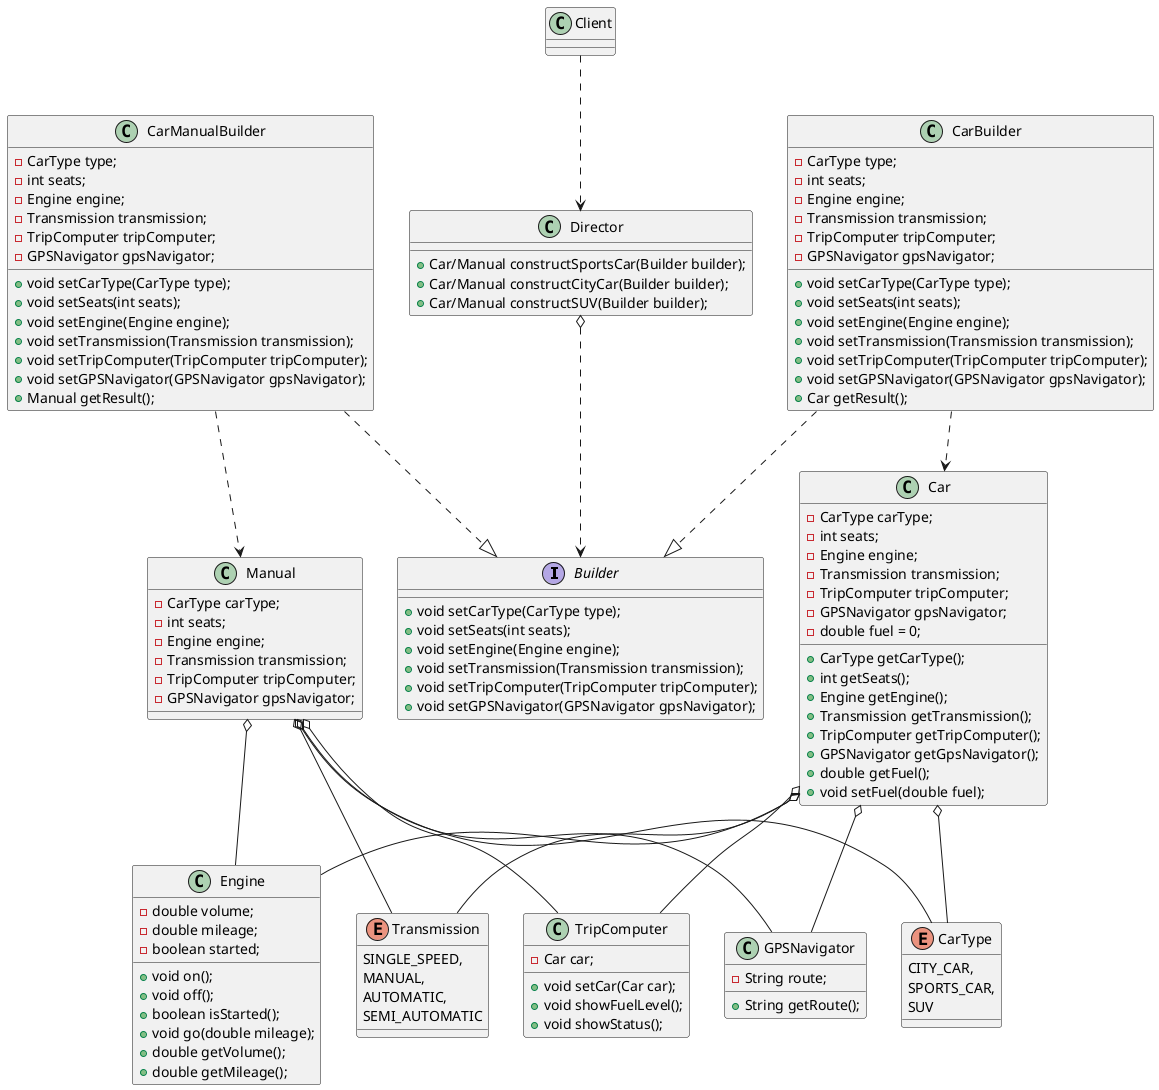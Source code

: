 @startuml
/'分步制造汽车'/
/'建造者'/
interface Builder {
  + void setCarType(CarType type);
  + void setSeats(int seats);
  + void setEngine(Engine engine);
  + void setTransmission(Transmission transmission);
  + void setTripComputer(TripComputer tripComputer);
  + void setGPSNavigator(GPSNavigator gpsNavigator);
}
class CarBuilder{
  - CarType type;
  - int seats;
  - Engine engine;
  - Transmission transmission;
  - TripComputer tripComputer;
  - GPSNavigator gpsNavigator;

  + void setCarType(CarType type);
  + void setSeats(int seats);
  + void setEngine(Engine engine);
  + void setTransmission(Transmission transmission);
  + void setTripComputer(TripComputer tripComputer);
  + void setGPSNavigator(GPSNavigator gpsNavigator);
  + Car getResult();
}
class CarManualBuilder{
  - CarType type;
  - int seats;
  - Engine engine;
  - Transmission transmission;
  - TripComputer tripComputer;
  - GPSNavigator gpsNavigator;

  + void setCarType(CarType type);
  + void setSeats(int seats);
  + void setEngine(Engine engine);
  + void setTransmission(Transmission transmission);
  + void setTripComputer(TripComputer tripComputer);
  + void setGPSNavigator(GPSNavigator gpsNavigator);
  + Manual getResult();
}
CarBuilder ..|> Builder
CarBuilder ..> Car
CarManualBuilder ..|> Builder
CarManualBuilder ..> Manual


/'汽车'/
class Car{
  - CarType carType;
  - int seats;
  - Engine engine;
  - Transmission transmission;
  - TripComputer tripComputer;
  - GPSNavigator gpsNavigator;
  - double fuel = 0;

  + CarType getCarType();
  + int getSeats();
  + Engine getEngine();
  + Transmission getTransmission();
  + TripComputer getTripComputer();
  + GPSNavigator getGpsNavigator();
  + double getFuel();
  + void setFuel(double fuel);
}
Car o-- CarType
Car o-- Engine
Car o-- Transmission
Car o-- TripComputer
Car o-- GPSNavigator

class Manual{
  - CarType carType;
  - int seats;
  - Engine engine;
  - Transmission transmission;
  - TripComputer tripComputer;
  - GPSNavigator gpsNavigator;
}
Manual o-- CarType
Manual o-- Engine
Manual o-- Transmission
Manual o-- TripComputer
Manual o-- GPSNavigator

enum CarType{
  CITY_CAR,
  SPORTS_CAR,
  SUV
}

/'组件'/
class Engine{
  - double volume;
  - double mileage;
  - boolean started;

  + void on();
  + void off();
  + boolean isStarted();
  + void go(double mileage);
  + double getVolume();
  + double getMileage();
}
class GPSNavigator{
  - String route;
  + String getRoute();
}
enum Transmission{
   SINGLE_SPEED,
   MANUAL,
   AUTOMATIC,
   SEMI_AUTOMATIC
}
class TripComputer{
  - Car car;
  + void setCar(Car car);
  + void showFuelLevel();
  + void showStatus();
}

/'主管控制生成器'/
class Director{
  + Car/Manual constructSportsCar(Builder builder);
  + Car/Manual constructCityCar(Builder builder);
  + Car/Manual constructSUV(Builder builder);
}
Director o..> Builder

/'客户'/
class Client{
}
Client ..> Director

@enduml
